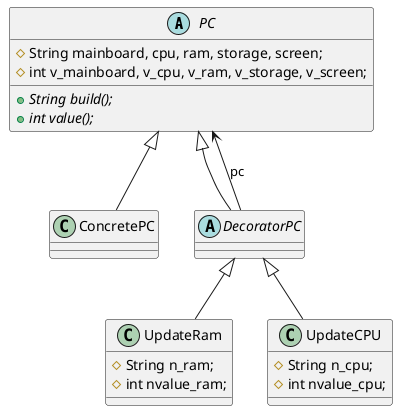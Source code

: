 @startuml
'https://plantuml.com/class-diagram

abstract class PC {
    # String mainboard, cpu, ram, storage, screen;
    # int v_mainboard, v_cpu, v_ram, v_storage, v_screen;
    +{abstract} String build();
    +{abstract} int value();
}

class ConcretePC {}

abstract class DecoratorPC {}

class UpdateRam {
    #String n_ram;
    #int nvalue_ram;
}

class UpdateCPU {
    #String n_cpu;
    #int nvalue_cpu;
}

PC <|-- ConcretePC
PC <|-- DecoratorPC
DecoratorPC --> PC:pc
DecoratorPC <|-- UpdateRam
DecoratorPC <|-- UpdateCPU

@enduml